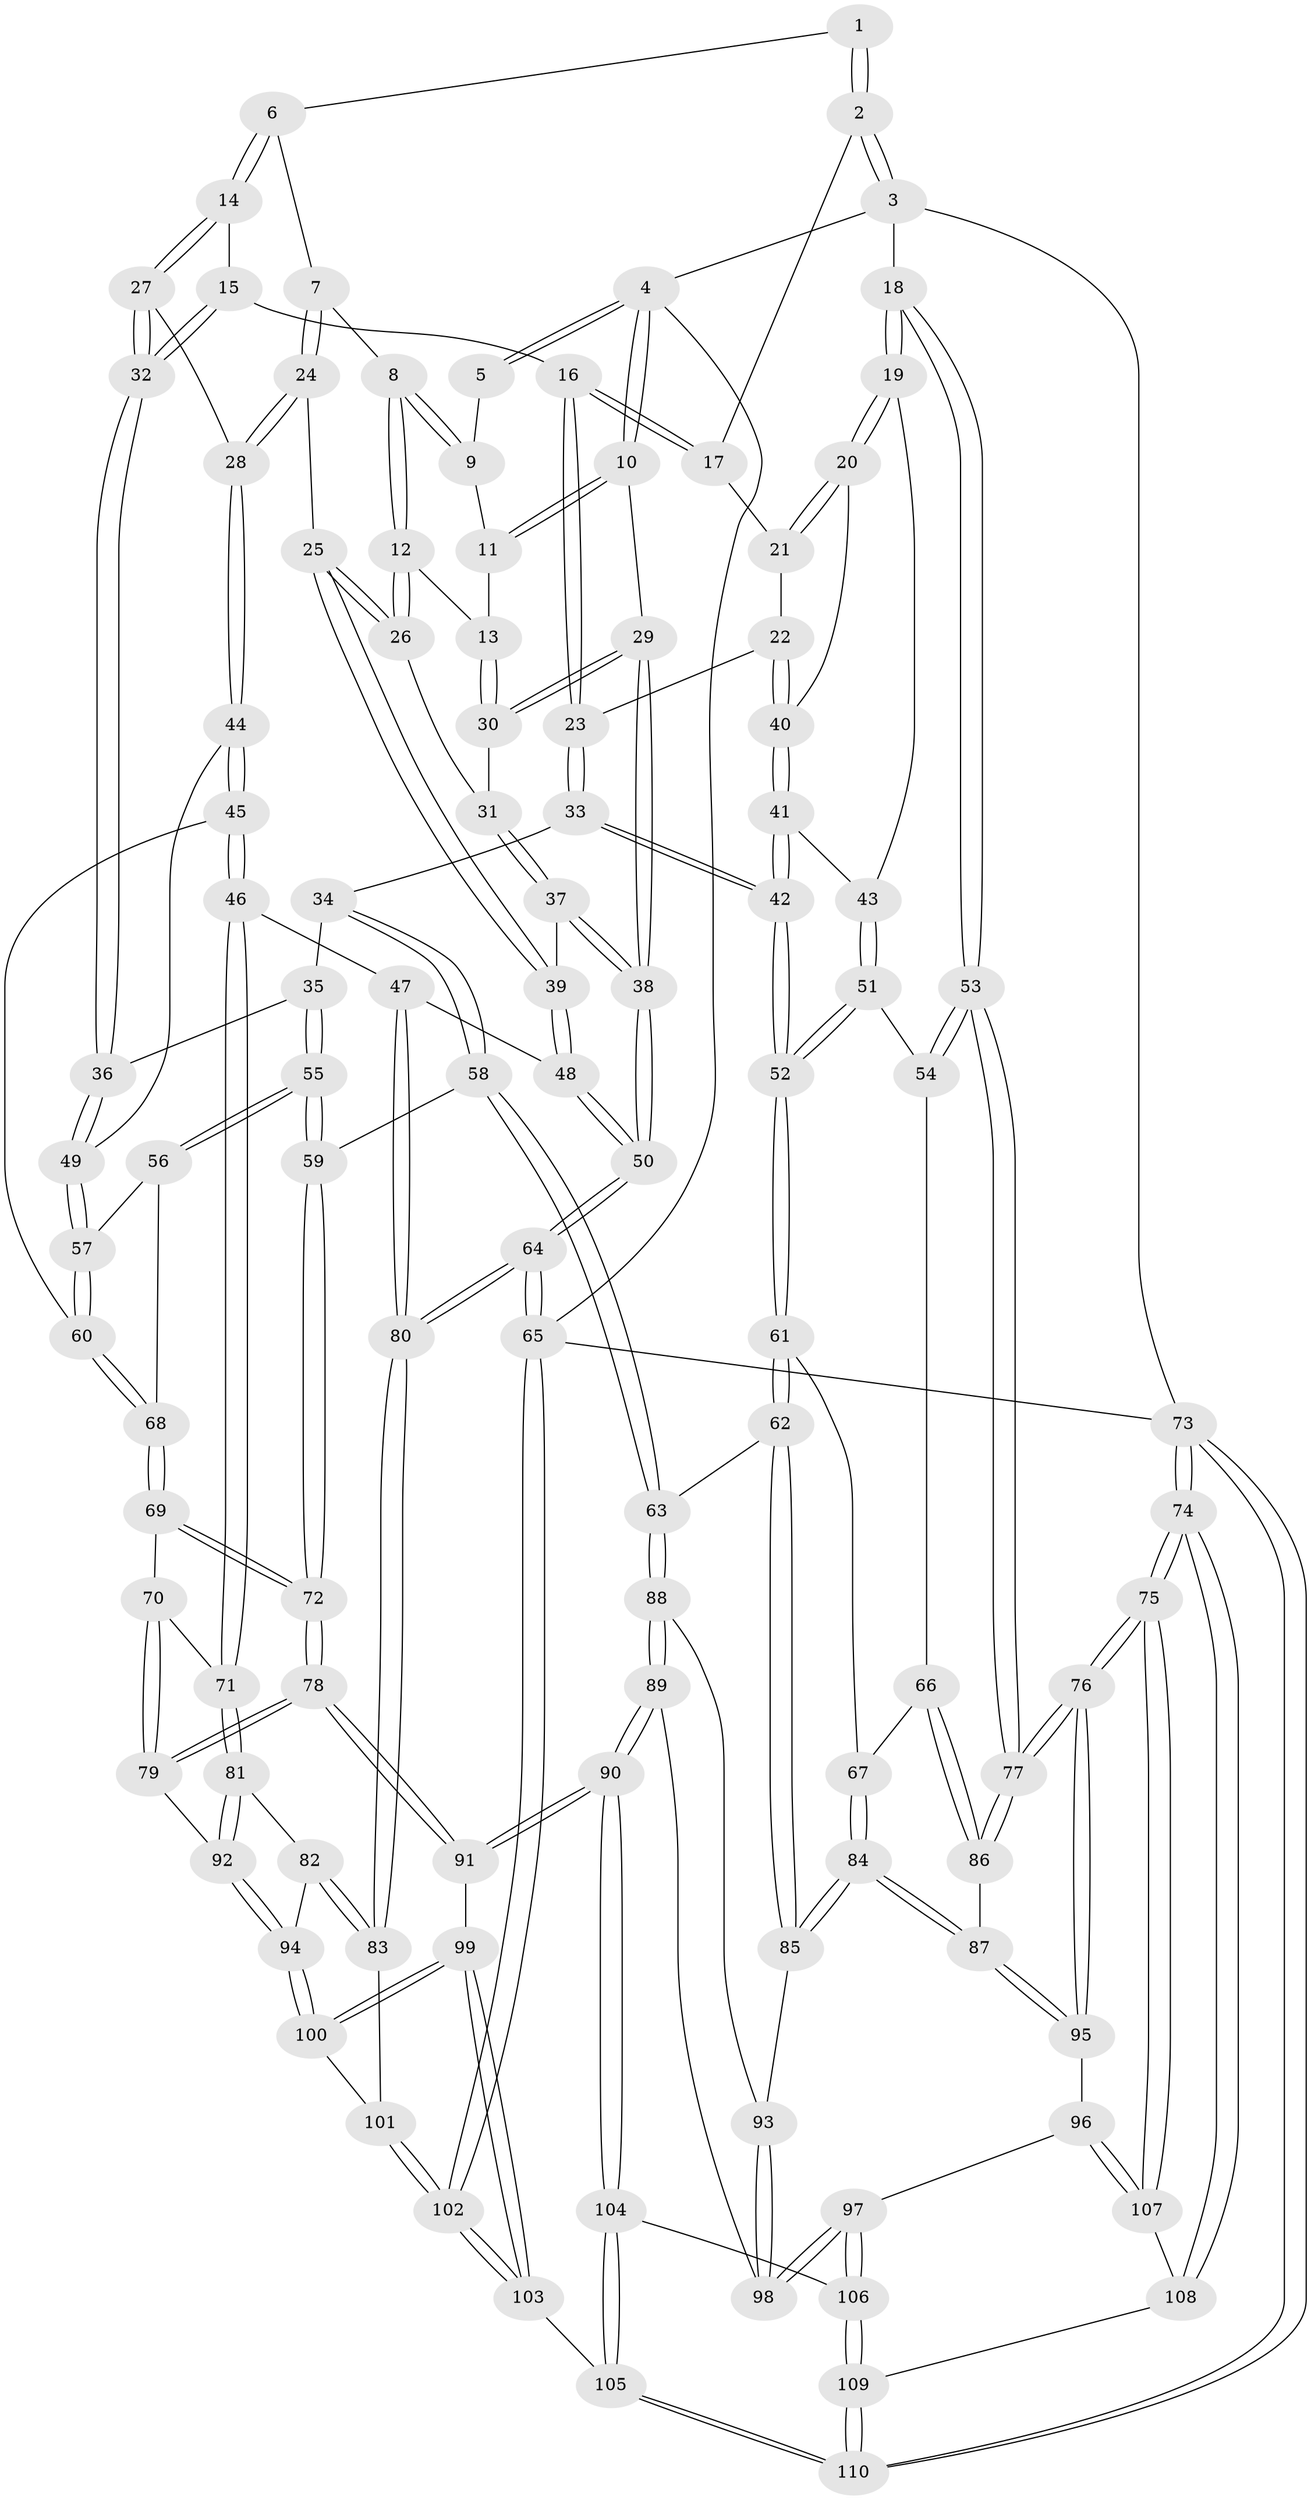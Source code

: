 // coarse degree distribution, {3: 0.07692307692307693, 5: 0.3384615384615385, 7: 0.015384615384615385, 2: 0.015384615384615385, 4: 0.4307692307692308, 6: 0.12307692307692308}
// Generated by graph-tools (version 1.1) at 2025/52/02/27/25 19:52:38]
// undirected, 110 vertices, 272 edges
graph export_dot {
graph [start="1"]
  node [color=gray90,style=filled];
  1 [pos="+0.3080203578522479+0"];
  2 [pos="+0.8309947735589689+0"];
  3 [pos="+1+0"];
  4 [pos="+0+0"];
  5 [pos="+0.28275106024510555+0"];
  6 [pos="+0.3770342562752715+0"];
  7 [pos="+0.23598805347500737+0.1471088653315866"];
  8 [pos="+0.2274378411103464+0.13610460217273343"];
  9 [pos="+0.19022175862868498+0"];
  10 [pos="+0+0"];
  11 [pos="+0.11116277782076685+0.05345612879389287"];
  12 [pos="+0.11156264017568003+0.14229070536204352"];
  13 [pos="+0.09749674203584438+0.12134651499898946"];
  14 [pos="+0.4078268096918057+0.07782653514759377"];
  15 [pos="+0.5986706748686659+0.13966845662811192"];
  16 [pos="+0.6391978930739115+0.11329185436910337"];
  17 [pos="+0.8165525147526241+0"];
  18 [pos="+1+0.2161837433167294"];
  19 [pos="+0.9840285998999018+0.24536524996780307"];
  20 [pos="+0.9286381641532131+0.23568931840015314"];
  21 [pos="+0.8505224218666274+0.059389669491467505"];
  22 [pos="+0.7846984594916572+0.2182983420787122"];
  23 [pos="+0.7532304061589401+0.2360846562441721"];
  24 [pos="+0.27164709380070245+0.22908921655596115"];
  25 [pos="+0.1934786166685148+0.25538006350410714"];
  26 [pos="+0.11716976880527348+0.1598453265140767"];
  27 [pos="+0.37169115503186667+0.17480579433489773"];
  28 [pos="+0.32700271725526425+0.23770162196440128"];
  29 [pos="+0+0.17970079080794077"];
  30 [pos="+0+0.1570258194596273"];
  31 [pos="+0.06603398968828825+0.23614389707354846"];
  32 [pos="+0.5652179056301916+0.2642148100555187"];
  33 [pos="+0.7417235377629007+0.3508905317738142"];
  34 [pos="+0.6980101368252748+0.34619046797316716"];
  35 [pos="+0.6900122139978239+0.3436371268014647"];
  36 [pos="+0.5648981104946507+0.29112886961126383"];
  37 [pos="+0.0656502089042206+0.2574598084906111"];
  38 [pos="+0+0.3889650440061819"];
  39 [pos="+0.16309317582437838+0.2953926167013362"];
  40 [pos="+0.92507809092295+0.23764284777326788"];
  41 [pos="+0.8692648102780955+0.30476768057809067"];
  42 [pos="+0.7757299376870738+0.38369271093778673"];
  43 [pos="+0.9397460555287284+0.3732556397804087"];
  44 [pos="+0.35206701107463745+0.29453635717869503"];
  45 [pos="+0.3047227081400555+0.4222000701183835"];
  46 [pos="+0.22816810220081374+0.46302313760134167"];
  47 [pos="+0.2073085800708917+0.461086892911625"];
  48 [pos="+0.1472751156413313+0.38178323671554937"];
  49 [pos="+0.5100238629020201+0.3454172671534068"];
  50 [pos="+0+0.3922553760957187"];
  51 [pos="+0.9364060193393475+0.42545938923656385"];
  52 [pos="+0.7797038138964416+0.3953483870218823"];
  53 [pos="+1+0.3926350986585602"];
  54 [pos="+0.9461144200567403+0.4331755633742873"];
  55 [pos="+0.5411645605722348+0.4750486453198819"];
  56 [pos="+0.525848400453964+0.4288914532567054"];
  57 [pos="+0.5094483210710693+0.3643089916323346"];
  58 [pos="+0.5685786816574363+0.5231853261263102"];
  59 [pos="+0.551719889604594+0.5191911638097267"];
  60 [pos="+0.36905611551841794+0.4547486967101468"];
  61 [pos="+0.7644174961698833+0.47911876666513986"];
  62 [pos="+0.6440442405277929+0.5526538745978485"];
  63 [pos="+0.640194789347638+0.5536837569834587"];
  64 [pos="+0+0.7696865987770385"];
  65 [pos="+0+1"];
  66 [pos="+0.9286194748518333+0.5535957230466267"];
  67 [pos="+0.7875240834053793+0.5054163497979123"];
  68 [pos="+0.37940355473493886+0.46808864943763495"];
  69 [pos="+0.40497866927044857+0.5090959474713552"];
  70 [pos="+0.3727330307533737+0.5478342589246441"];
  71 [pos="+0.29985310868616183+0.5846535742057997"];
  72 [pos="+0.5158717696701368+0.5435984027073052"];
  73 [pos="+1+1"];
  74 [pos="+1+1"];
  75 [pos="+1+1"];
  76 [pos="+1+0.7627475797286649"];
  77 [pos="+1+0.5764291943170685"];
  78 [pos="+0.4590109379672506+0.6707840644372309"];
  79 [pos="+0.4449159164131589+0.6683722575070079"];
  80 [pos="+0.01660835885591748+0.6788385714927637"];
  81 [pos="+0.3000163147631768+0.5951703105232308"];
  82 [pos="+0.2146853910352916+0.6600296981824548"];
  83 [pos="+0.10463034570701747+0.6807971030662381"];
  84 [pos="+0.8068150137890157+0.6584362855194268"];
  85 [pos="+0.7869013482756704+0.663637086073246"];
  86 [pos="+0.9368786661368714+0.5680895963229249"];
  87 [pos="+0.8880124424385012+0.687232955870914"];
  88 [pos="+0.6391756597674471+0.6740771209463696"];
  89 [pos="+0.6312715223289436+0.6973094289981189"];
  90 [pos="+0.5328104128707344+0.7464727322976654"];
  91 [pos="+0.4791551293061458+0.708556071853548"];
  92 [pos="+0.3632848351461773+0.667374450810209"];
  93 [pos="+0.78512792311808+0.6650742440355568"];
  94 [pos="+0.31188218906086423+0.7311983593903221"];
  95 [pos="+0.9274619118371972+0.7676425458671529"];
  96 [pos="+0.8913583414696941+0.8174528808309649"];
  97 [pos="+0.7208776791130748+0.7953434853882477"];
  98 [pos="+0.7155420583004445+0.7737059385734388"];
  99 [pos="+0.3975217703145496+0.7959173138621273"];
  100 [pos="+0.307068482714771+0.7563782208676529"];
  101 [pos="+0.28711365990426696+0.7781487205427603"];
  102 [pos="+0.15832546122454996+1"];
  103 [pos="+0.39696520127854895+1"];
  104 [pos="+0.560264380751924+0.8970730885339973"];
  105 [pos="+0.423899010712643+1"];
  106 [pos="+0.6829936635994788+0.8567911540908069"];
  107 [pos="+0.8871900233856622+0.8518115294368408"];
  108 [pos="+0.8778363666286404+0.8975851445373139"];
  109 [pos="+0.8060211925700627+0.9797019178072379"];
  110 [pos="+0.7486463624646382+1"];
  1 -- 2;
  1 -- 2;
  1 -- 6;
  2 -- 3;
  2 -- 3;
  2 -- 17;
  3 -- 4;
  3 -- 18;
  3 -- 73;
  4 -- 5;
  4 -- 5;
  4 -- 10;
  4 -- 10;
  4 -- 65;
  5 -- 9;
  6 -- 7;
  6 -- 14;
  6 -- 14;
  7 -- 8;
  7 -- 24;
  7 -- 24;
  8 -- 9;
  8 -- 9;
  8 -- 12;
  8 -- 12;
  9 -- 11;
  10 -- 11;
  10 -- 11;
  10 -- 29;
  11 -- 13;
  12 -- 13;
  12 -- 26;
  12 -- 26;
  13 -- 30;
  13 -- 30;
  14 -- 15;
  14 -- 27;
  14 -- 27;
  15 -- 16;
  15 -- 32;
  15 -- 32;
  16 -- 17;
  16 -- 17;
  16 -- 23;
  16 -- 23;
  17 -- 21;
  18 -- 19;
  18 -- 19;
  18 -- 53;
  18 -- 53;
  19 -- 20;
  19 -- 20;
  19 -- 43;
  20 -- 21;
  20 -- 21;
  20 -- 40;
  21 -- 22;
  22 -- 23;
  22 -- 40;
  22 -- 40;
  23 -- 33;
  23 -- 33;
  24 -- 25;
  24 -- 28;
  24 -- 28;
  25 -- 26;
  25 -- 26;
  25 -- 39;
  25 -- 39;
  26 -- 31;
  27 -- 28;
  27 -- 32;
  27 -- 32;
  28 -- 44;
  28 -- 44;
  29 -- 30;
  29 -- 30;
  29 -- 38;
  29 -- 38;
  30 -- 31;
  31 -- 37;
  31 -- 37;
  32 -- 36;
  32 -- 36;
  33 -- 34;
  33 -- 42;
  33 -- 42;
  34 -- 35;
  34 -- 58;
  34 -- 58;
  35 -- 36;
  35 -- 55;
  35 -- 55;
  36 -- 49;
  36 -- 49;
  37 -- 38;
  37 -- 38;
  37 -- 39;
  38 -- 50;
  38 -- 50;
  39 -- 48;
  39 -- 48;
  40 -- 41;
  40 -- 41;
  41 -- 42;
  41 -- 42;
  41 -- 43;
  42 -- 52;
  42 -- 52;
  43 -- 51;
  43 -- 51;
  44 -- 45;
  44 -- 45;
  44 -- 49;
  45 -- 46;
  45 -- 46;
  45 -- 60;
  46 -- 47;
  46 -- 71;
  46 -- 71;
  47 -- 48;
  47 -- 80;
  47 -- 80;
  48 -- 50;
  48 -- 50;
  49 -- 57;
  49 -- 57;
  50 -- 64;
  50 -- 64;
  51 -- 52;
  51 -- 52;
  51 -- 54;
  52 -- 61;
  52 -- 61;
  53 -- 54;
  53 -- 54;
  53 -- 77;
  53 -- 77;
  54 -- 66;
  55 -- 56;
  55 -- 56;
  55 -- 59;
  55 -- 59;
  56 -- 57;
  56 -- 68;
  57 -- 60;
  57 -- 60;
  58 -- 59;
  58 -- 63;
  58 -- 63;
  59 -- 72;
  59 -- 72;
  60 -- 68;
  60 -- 68;
  61 -- 62;
  61 -- 62;
  61 -- 67;
  62 -- 63;
  62 -- 85;
  62 -- 85;
  63 -- 88;
  63 -- 88;
  64 -- 65;
  64 -- 65;
  64 -- 80;
  64 -- 80;
  65 -- 102;
  65 -- 102;
  65 -- 73;
  66 -- 67;
  66 -- 86;
  66 -- 86;
  67 -- 84;
  67 -- 84;
  68 -- 69;
  68 -- 69;
  69 -- 70;
  69 -- 72;
  69 -- 72;
  70 -- 71;
  70 -- 79;
  70 -- 79;
  71 -- 81;
  71 -- 81;
  72 -- 78;
  72 -- 78;
  73 -- 74;
  73 -- 74;
  73 -- 110;
  73 -- 110;
  74 -- 75;
  74 -- 75;
  74 -- 108;
  74 -- 108;
  75 -- 76;
  75 -- 76;
  75 -- 107;
  75 -- 107;
  76 -- 77;
  76 -- 77;
  76 -- 95;
  76 -- 95;
  77 -- 86;
  77 -- 86;
  78 -- 79;
  78 -- 79;
  78 -- 91;
  78 -- 91;
  79 -- 92;
  80 -- 83;
  80 -- 83;
  81 -- 82;
  81 -- 92;
  81 -- 92;
  82 -- 83;
  82 -- 83;
  82 -- 94;
  83 -- 101;
  84 -- 85;
  84 -- 85;
  84 -- 87;
  84 -- 87;
  85 -- 93;
  86 -- 87;
  87 -- 95;
  87 -- 95;
  88 -- 89;
  88 -- 89;
  88 -- 93;
  89 -- 90;
  89 -- 90;
  89 -- 98;
  90 -- 91;
  90 -- 91;
  90 -- 104;
  90 -- 104;
  91 -- 99;
  92 -- 94;
  92 -- 94;
  93 -- 98;
  93 -- 98;
  94 -- 100;
  94 -- 100;
  95 -- 96;
  96 -- 97;
  96 -- 107;
  96 -- 107;
  97 -- 98;
  97 -- 98;
  97 -- 106;
  97 -- 106;
  99 -- 100;
  99 -- 100;
  99 -- 103;
  99 -- 103;
  100 -- 101;
  101 -- 102;
  101 -- 102;
  102 -- 103;
  102 -- 103;
  103 -- 105;
  104 -- 105;
  104 -- 105;
  104 -- 106;
  105 -- 110;
  105 -- 110;
  106 -- 109;
  106 -- 109;
  107 -- 108;
  108 -- 109;
  109 -- 110;
  109 -- 110;
}
